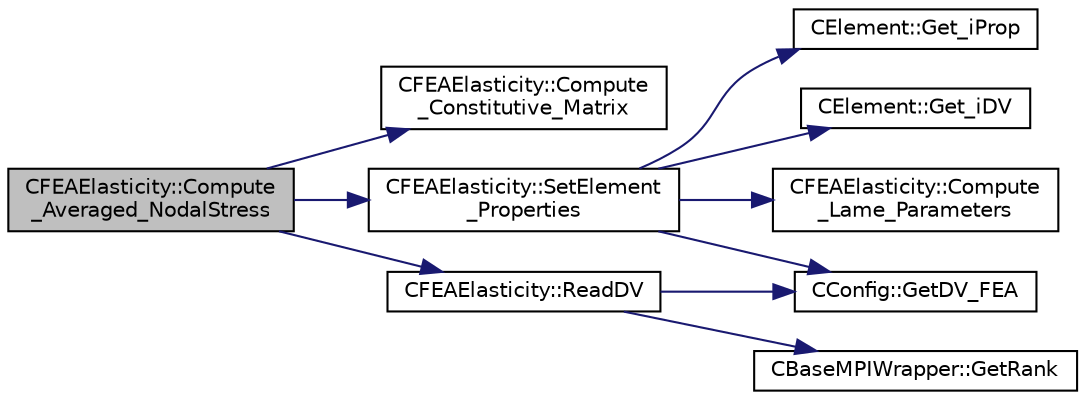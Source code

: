 digraph "CFEAElasticity::Compute_Averaged_NodalStress"
{
  edge [fontname="Helvetica",fontsize="10",labelfontname="Helvetica",labelfontsize="10"];
  node [fontname="Helvetica",fontsize="10",shape=record];
  rankdir="LR";
  Node22 [label="CFEAElasticity::Compute\l_Averaged_NodalStress",height=0.2,width=0.4,color="black", fillcolor="grey75", style="filled", fontcolor="black"];
  Node22 -> Node23 [color="midnightblue",fontsize="10",style="solid",fontname="Helvetica"];
  Node23 [label="CFEAElasticity::Compute\l_Constitutive_Matrix",height=0.2,width=0.4,color="black", fillcolor="white", style="filled",URL="$class_c_f_e_a_elasticity.html#ae8c15af0d3a1def8309ee41de072b7b2",tooltip="Compute the constitutive matrix, must be implemented by derived classes. "];
  Node22 -> Node24 [color="midnightblue",fontsize="10",style="solid",fontname="Helvetica"];
  Node24 [label="CFEAElasticity::SetElement\l_Properties",height=0.2,width=0.4,color="black", fillcolor="white", style="filled",URL="$class_c_f_e_a_elasticity.html#a51c7b092be4fbcfc1a4907facfbbc84b",tooltip="Set element material properties. "];
  Node24 -> Node25 [color="midnightblue",fontsize="10",style="solid",fontname="Helvetica"];
  Node25 [label="CElement::Get_iProp",height=0.2,width=0.4,color="black", fillcolor="white", style="filled",URL="$class_c_element.html#a316ca4ad94c25db42cca8a9c4d187fdc",tooltip="Return the value of the identifier for the Element Property. "];
  Node24 -> Node26 [color="midnightblue",fontsize="10",style="solid",fontname="Helvetica"];
  Node26 [label="CConfig::GetDV_FEA",height=0.2,width=0.4,color="black", fillcolor="white", style="filled",URL="$class_c_config.html#a76b87a4b23cfd858b5473d9b9650eb1a",tooltip="Get the kind of design variable for FEA. "];
  Node24 -> Node27 [color="midnightblue",fontsize="10",style="solid",fontname="Helvetica"];
  Node27 [label="CElement::Get_iDV",height=0.2,width=0.4,color="black", fillcolor="white", style="filled",URL="$class_c_element.html#a9aca256c29c68f6be62c9a74f7a39fa8",tooltip="Return the value of the identifier for the Design Variable. "];
  Node24 -> Node28 [color="midnightblue",fontsize="10",style="solid",fontname="Helvetica"];
  Node28 [label="CFEAElasticity::Compute\l_Lame_Parameters",height=0.2,width=0.4,color="black", fillcolor="white", style="filled",URL="$class_c_f_e_a_elasticity.html#a3c8b0dc963f5cdfc3330f4349e267184",tooltip="Update the Lame parameters (required in AD to account for all dependencies). "];
  Node22 -> Node29 [color="midnightblue",fontsize="10",style="solid",fontname="Helvetica"];
  Node29 [label="CFEAElasticity::ReadDV",height=0.2,width=0.4,color="black", fillcolor="white", style="filled",URL="$class_c_f_e_a_elasticity.html#a5ba01ed97970de8f05bc7f27d5b348c9",tooltip="Read design variables from file. "];
  Node29 -> Node30 [color="midnightblue",fontsize="10",style="solid",fontname="Helvetica"];
  Node30 [label="CBaseMPIWrapper::GetRank",height=0.2,width=0.4,color="black", fillcolor="white", style="filled",URL="$class_c_base_m_p_i_wrapper.html#a801c6612161d6960c5cf25435f244101"];
  Node29 -> Node26 [color="midnightblue",fontsize="10",style="solid",fontname="Helvetica"];
}
